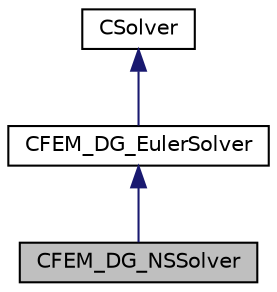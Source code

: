 digraph "CFEM_DG_NSSolver"
{
 // LATEX_PDF_SIZE
  edge [fontname="Helvetica",fontsize="10",labelfontname="Helvetica",labelfontsize="10"];
  node [fontname="Helvetica",fontsize="10",shape=record];
  Node1 [label="CFEM_DG_NSSolver",height=0.2,width=0.4,color="black", fillcolor="grey75", style="filled", fontcolor="black",tooltip="Main class for defining the Navier-Stokes Discontinuous Galerkin finite element flow solver."];
  Node2 -> Node1 [dir="back",color="midnightblue",fontsize="10",style="solid",fontname="Helvetica"];
  Node2 [label="CFEM_DG_EulerSolver",height=0.2,width=0.4,color="black", fillcolor="white", style="filled",URL="$classCFEM__DG__EulerSolver.html",tooltip="Main class for defining the Euler Discontinuous Galerkin finite element flow solver."];
  Node3 -> Node2 [dir="back",color="midnightblue",fontsize="10",style="solid",fontname="Helvetica"];
  Node3 [label="CSolver",height=0.2,width=0.4,color="black", fillcolor="white", style="filled",URL="$classCSolver.html",tooltip=" "];
}
